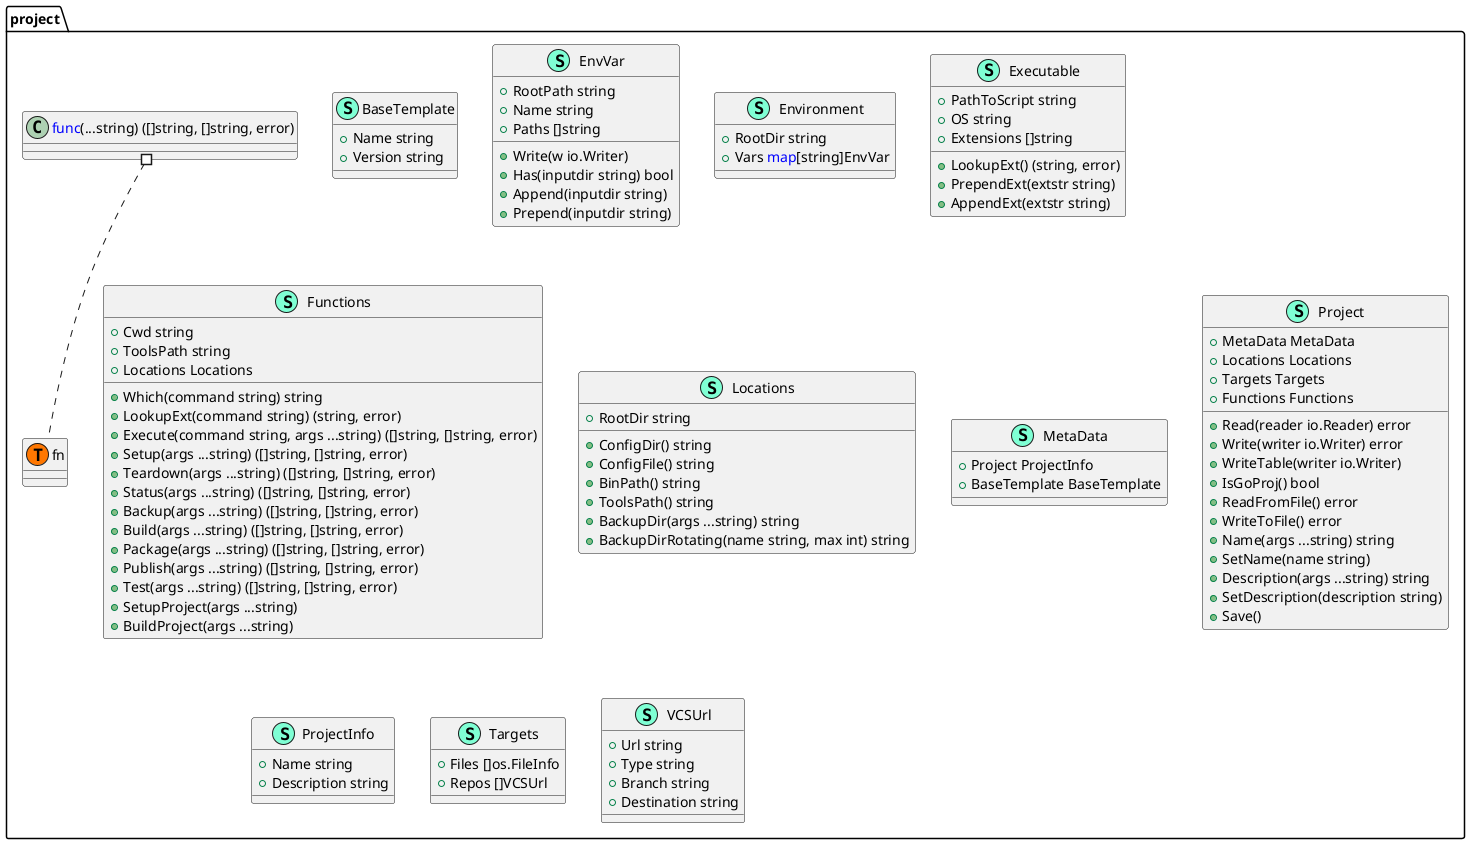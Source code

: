 @startuml
namespace project {
    class BaseTemplate << (S,Aquamarine) >> {
        + Name string
        + Version string

    }
    class EnvVar << (S,Aquamarine) >> {
        + RootPath string
        + Name string
        + Paths []string

        + Write(w io.Writer) 
        + Has(inputdir string) bool
        + Append(inputdir string) 
        + Prepend(inputdir string) 

    }
    class Environment << (S,Aquamarine) >> {
        + RootDir string
        + Vars <font color=blue>map</font>[string]EnvVar

    }
    class Executable << (S,Aquamarine) >> {
        + PathToScript string
        + OS string
        + Extensions []string

        + LookupExt() (string, error)
        + PrependExt(extstr string) 
        + AppendExt(extstr string) 

    }
    class Functions << (S,Aquamarine) >> {
        + Cwd string
        + ToolsPath string
        + Locations Locations

        + Which(command string) string
        + LookupExt(command string) (string, error)
        + Execute(command string, args ...string) ([]string, []string, error)
        + Setup(args ...string) ([]string, []string, error)
        + Teardown(args ...string) ([]string, []string, error)
        + Status(args ...string) ([]string, []string, error)
        + Backup(args ...string) ([]string, []string, error)
        + Build(args ...string) ([]string, []string, error)
        + Package(args ...string) ([]string, []string, error)
        + Publish(args ...string) ([]string, []string, error)
        + Test(args ...string) ([]string, []string, error)
        + SetupProject(args ...string) 
        + BuildProject(args ...string) 

    }
    class Locations << (S,Aquamarine) >> {
        + RootDir string

        + ConfigDir() string
        + ConfigFile() string
        + BinPath() string
        + ToolsPath() string
        + BackupDir(args ...string) string
        + BackupDirRotating(name string, max int) string

    }
    class MetaData << (S,Aquamarine) >> {
        + Project ProjectInfo
        + BaseTemplate BaseTemplate

    }
    class Project << (S,Aquamarine) >> {
        + MetaData MetaData
        + Locations Locations
        + Targets Targets
        + Functions Functions

        + Read(reader io.Reader) error
        + Write(writer io.Writer) error
        + WriteTable(writer io.Writer) 
        + IsGoProj() bool
        + ReadFromFile() error
        + WriteToFile() error
        + Name(args ...string) string
        + SetName(name string) 
        + Description(args ...string) string
        + SetDescription(description string) 
        + Save() 

    }
    class ProjectInfo << (S,Aquamarine) >> {
        + Name string
        + Description string

    }
    class Targets << (S,Aquamarine) >> {
        + Files []os.FileInfo
        + Repos []VCSUrl

    }
    class VCSUrl << (S,Aquamarine) >> {
        + Url string
        + Type string
        + Branch string
        + Destination string

    }
    class project.fn << (T, #FF7700) >>  {
    }
    class "<font color=blue>func</font>(...string) ([]string, []string, error)" as fontcolorbluefuncfontstringstringstringerror {
        'This class was created so that we can correctly have an alias pointing to this name. Since it contains dots that can break namespaces
    }
}


"project.fontcolorbluefuncfontstringstringstringerror" #.. "project.fn"
@enduml
